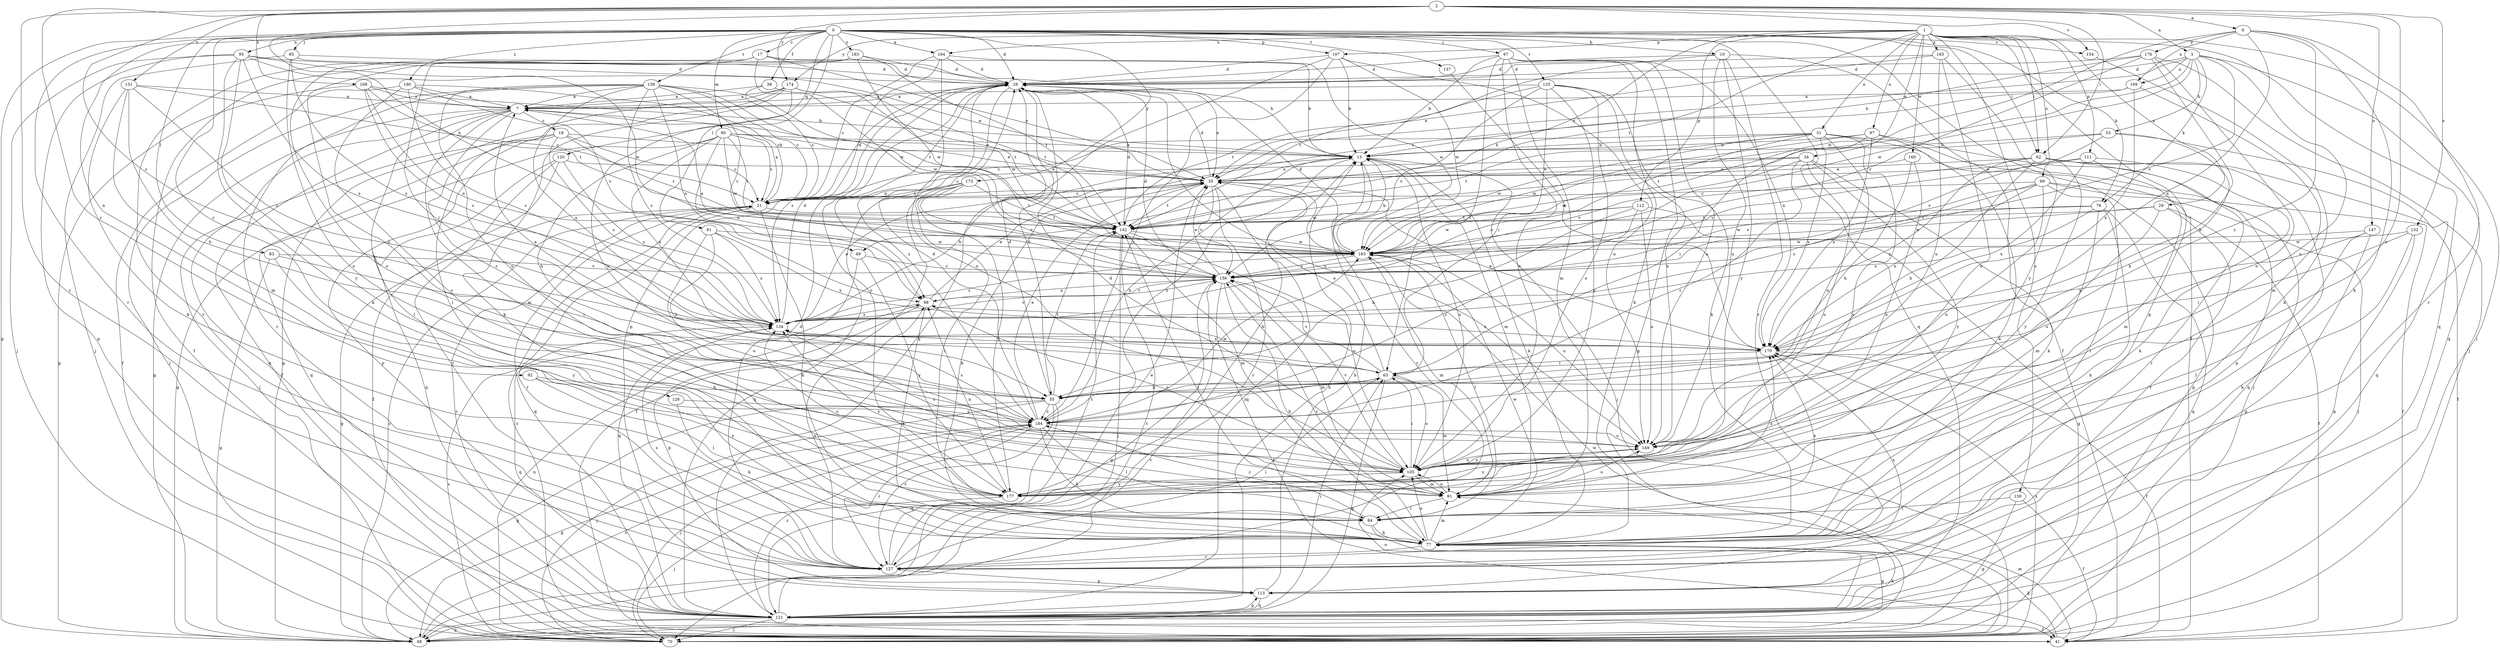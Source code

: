 strict digraph  {
0;
1;
2;
3;
6;
7;
10;
13;
17;
19;
21;
28;
29;
31;
34;
35;
38;
41;
48;
49;
53;
55;
62;
63;
65;
67;
70;
76;
77;
81;
83;
84;
90;
91;
92;
95;
97;
98;
99;
105;
107;
111;
112;
113;
120;
121;
125;
126;
127;
130;
131;
132;
134;
137;
139;
142;
147;
149;
154;
156;
160;
163;
164;
165;
168;
169;
170;
173;
174;
176;
177;
180;
183;
184;
0 -> 10  [label=b];
0 -> 17  [label=c];
0 -> 28  [label=d];
0 -> 38  [label=f];
0 -> 41  [label=f];
0 -> 48  [label=g];
0 -> 62  [label=i];
0 -> 65  [label=j];
0 -> 67  [label=j];
0 -> 76  [label=k];
0 -> 81  [label=l];
0 -> 83  [label=l];
0 -> 90  [label=m];
0 -> 92  [label=n];
0 -> 95  [label=n];
0 -> 107  [label=p];
0 -> 120  [label=q];
0 -> 121  [label=q];
0 -> 125  [label=r];
0 -> 126  [label=r];
0 -> 127  [label=r];
0 -> 137  [label=t];
0 -> 139  [label=t];
0 -> 154  [label=v];
0 -> 164  [label=x];
0 -> 173  [label=y];
0 -> 180  [label=z];
0 -> 183  [label=z];
1 -> 29  [label=e];
1 -> 31  [label=e];
1 -> 34  [label=e];
1 -> 49  [label=h];
1 -> 62  [label=i];
1 -> 70  [label=j];
1 -> 97  [label=n];
1 -> 99  [label=o];
1 -> 107  [label=p];
1 -> 111  [label=p];
1 -> 112  [label=p];
1 -> 113  [label=p];
1 -> 121  [label=q];
1 -> 130  [label=s];
1 -> 142  [label=t];
1 -> 160  [label=w];
1 -> 164  [label=x];
1 -> 165  [label=x];
1 -> 174  [label=y];
2 -> 3  [label=a];
2 -> 6  [label=a];
2 -> 49  [label=h];
2 -> 62  [label=i];
2 -> 105  [label=o];
2 -> 127  [label=r];
2 -> 131  [label=s];
2 -> 132  [label=s];
2 -> 134  [label=s];
2 -> 147  [label=u];
2 -> 154  [label=v];
2 -> 168  [label=x];
2 -> 174  [label=y];
2 -> 184  [label=z];
3 -> 28  [label=d];
3 -> 35  [label=e];
3 -> 53  [label=h];
3 -> 76  [label=k];
3 -> 121  [label=q];
3 -> 142  [label=t];
3 -> 149  [label=u];
3 -> 156  [label=v];
3 -> 163  [label=w];
3 -> 169  [label=x];
6 -> 77  [label=k];
6 -> 127  [label=r];
6 -> 163  [label=w];
6 -> 169  [label=x];
6 -> 170  [label=x];
6 -> 176  [label=y];
6 -> 184  [label=z];
7 -> 19  [label=c];
7 -> 35  [label=e];
7 -> 41  [label=f];
7 -> 48  [label=g];
7 -> 84  [label=l];
7 -> 91  [label=m];
7 -> 121  [label=q];
7 -> 184  [label=z];
10 -> 28  [label=d];
10 -> 41  [label=f];
10 -> 127  [label=r];
10 -> 142  [label=t];
10 -> 149  [label=u];
10 -> 177  [label=y];
13 -> 35  [label=e];
13 -> 70  [label=j];
13 -> 77  [label=k];
13 -> 91  [label=m];
13 -> 105  [label=o];
13 -> 127  [label=r];
13 -> 184  [label=z];
17 -> 13  [label=b];
17 -> 28  [label=d];
17 -> 35  [label=e];
17 -> 63  [label=i];
17 -> 105  [label=o];
17 -> 163  [label=w];
17 -> 184  [label=z];
19 -> 13  [label=b];
19 -> 21  [label=c];
19 -> 70  [label=j];
19 -> 113  [label=p];
19 -> 121  [label=q];
19 -> 134  [label=s];
19 -> 142  [label=t];
21 -> 7  [label=a];
21 -> 28  [label=d];
21 -> 48  [label=g];
21 -> 77  [label=k];
21 -> 121  [label=q];
21 -> 127  [label=r];
21 -> 142  [label=t];
28 -> 7  [label=a];
28 -> 35  [label=e];
28 -> 55  [label=h];
28 -> 98  [label=n];
28 -> 134  [label=s];
28 -> 149  [label=u];
28 -> 177  [label=y];
28 -> 184  [label=z];
29 -> 41  [label=f];
29 -> 127  [label=r];
29 -> 142  [label=t];
29 -> 149  [label=u];
29 -> 163  [label=w];
31 -> 13  [label=b];
31 -> 21  [label=c];
31 -> 48  [label=g];
31 -> 70  [label=j];
31 -> 134  [label=s];
31 -> 142  [label=t];
31 -> 149  [label=u];
31 -> 163  [label=w];
31 -> 170  [label=x];
31 -> 177  [label=y];
34 -> 21  [label=c];
34 -> 35  [label=e];
34 -> 77  [label=k];
34 -> 105  [label=o];
34 -> 163  [label=w];
34 -> 177  [label=y];
34 -> 184  [label=z];
35 -> 21  [label=c];
35 -> 28  [label=d];
35 -> 77  [label=k];
35 -> 121  [label=q];
35 -> 127  [label=r];
35 -> 142  [label=t];
35 -> 156  [label=v];
35 -> 163  [label=w];
38 -> 7  [label=a];
38 -> 21  [label=c];
38 -> 142  [label=t];
41 -> 21  [label=c];
41 -> 77  [label=k];
41 -> 91  [label=m];
48 -> 21  [label=c];
48 -> 156  [label=v];
48 -> 184  [label=z];
49 -> 121  [label=q];
49 -> 156  [label=v];
49 -> 177  [label=y];
53 -> 13  [label=b];
53 -> 55  [label=h];
53 -> 121  [label=q];
53 -> 142  [label=t];
53 -> 156  [label=v];
55 -> 28  [label=d];
55 -> 48  [label=g];
55 -> 70  [label=j];
55 -> 121  [label=q];
55 -> 127  [label=r];
55 -> 142  [label=t];
55 -> 184  [label=z];
62 -> 35  [label=e];
62 -> 41  [label=f];
62 -> 55  [label=h];
62 -> 121  [label=q];
62 -> 127  [label=r];
62 -> 156  [label=v];
62 -> 170  [label=x];
62 -> 177  [label=y];
63 -> 7  [label=a];
63 -> 35  [label=e];
63 -> 48  [label=g];
63 -> 55  [label=h];
63 -> 91  [label=m];
63 -> 105  [label=o];
63 -> 156  [label=v];
63 -> 184  [label=z];
65 -> 13  [label=b];
65 -> 28  [label=d];
65 -> 70  [label=j];
65 -> 105  [label=o];
65 -> 134  [label=s];
67 -> 13  [label=b];
67 -> 28  [label=d];
67 -> 48  [label=g];
67 -> 63  [label=i];
67 -> 77  [label=k];
67 -> 91  [label=m];
67 -> 105  [label=o];
67 -> 149  [label=u];
67 -> 170  [label=x];
70 -> 98  [label=n];
70 -> 134  [label=s];
70 -> 163  [label=w];
70 -> 170  [label=x];
76 -> 77  [label=k];
76 -> 91  [label=m];
76 -> 121  [label=q];
76 -> 134  [label=s];
76 -> 142  [label=t];
76 -> 163  [label=w];
77 -> 91  [label=m];
77 -> 105  [label=o];
77 -> 127  [label=r];
77 -> 142  [label=t];
77 -> 156  [label=v];
77 -> 163  [label=w];
81 -> 55  [label=h];
81 -> 105  [label=o];
81 -> 134  [label=s];
81 -> 163  [label=w];
81 -> 170  [label=x];
83 -> 48  [label=g];
83 -> 63  [label=i];
83 -> 156  [label=v];
83 -> 177  [label=y];
84 -> 48  [label=g];
84 -> 77  [label=k];
84 -> 170  [label=x];
84 -> 184  [label=z];
90 -> 13  [label=b];
90 -> 21  [label=c];
90 -> 35  [label=e];
90 -> 48  [label=g];
90 -> 55  [label=h];
90 -> 98  [label=n];
90 -> 142  [label=t];
90 -> 163  [label=w];
90 -> 170  [label=x];
91 -> 84  [label=l];
91 -> 105  [label=o];
91 -> 134  [label=s];
91 -> 149  [label=u];
91 -> 170  [label=x];
92 -> 55  [label=h];
92 -> 84  [label=l];
92 -> 177  [label=y];
95 -> 28  [label=d];
95 -> 35  [label=e];
95 -> 70  [label=j];
95 -> 77  [label=k];
95 -> 121  [label=q];
95 -> 134  [label=s];
95 -> 163  [label=w];
95 -> 177  [label=y];
97 -> 13  [label=b];
97 -> 63  [label=i];
97 -> 77  [label=k];
97 -> 113  [label=p];
97 -> 163  [label=w];
97 -> 170  [label=x];
98 -> 35  [label=e];
98 -> 77  [label=k];
98 -> 105  [label=o];
98 -> 113  [label=p];
98 -> 134  [label=s];
98 -> 156  [label=v];
99 -> 21  [label=c];
99 -> 41  [label=f];
99 -> 70  [label=j];
99 -> 84  [label=l];
99 -> 134  [label=s];
99 -> 149  [label=u];
99 -> 156  [label=v];
99 -> 170  [label=x];
105 -> 28  [label=d];
105 -> 63  [label=i];
105 -> 91  [label=m];
105 -> 134  [label=s];
105 -> 149  [label=u];
105 -> 156  [label=v];
105 -> 177  [label=y];
107 -> 13  [label=b];
107 -> 28  [label=d];
107 -> 121  [label=q];
107 -> 149  [label=u];
107 -> 163  [label=w];
107 -> 184  [label=z];
111 -> 35  [label=e];
111 -> 77  [label=k];
111 -> 91  [label=m];
111 -> 156  [label=v];
111 -> 170  [label=x];
112 -> 48  [label=g];
112 -> 55  [label=h];
112 -> 142  [label=t];
112 -> 149  [label=u];
112 -> 163  [label=w];
112 -> 184  [label=z];
113 -> 13  [label=b];
113 -> 121  [label=q];
120 -> 35  [label=e];
120 -> 41  [label=f];
120 -> 121  [label=q];
120 -> 127  [label=r];
120 -> 134  [label=s];
121 -> 13  [label=b];
121 -> 21  [label=c];
121 -> 41  [label=f];
121 -> 48  [label=g];
121 -> 63  [label=i];
121 -> 70  [label=j];
121 -> 77  [label=k];
121 -> 105  [label=o];
121 -> 113  [label=p];
121 -> 142  [label=t];
121 -> 184  [label=z];
125 -> 7  [label=a];
125 -> 63  [label=i];
125 -> 77  [label=k];
125 -> 105  [label=o];
125 -> 142  [label=t];
125 -> 149  [label=u];
125 -> 156  [label=v];
125 -> 177  [label=y];
126 -> 77  [label=k];
126 -> 184  [label=z];
127 -> 28  [label=d];
127 -> 35  [label=e];
127 -> 63  [label=i];
127 -> 98  [label=n];
127 -> 113  [label=p];
127 -> 134  [label=s];
127 -> 142  [label=t];
127 -> 170  [label=x];
130 -> 41  [label=f];
130 -> 48  [label=g];
130 -> 84  [label=l];
131 -> 7  [label=a];
131 -> 21  [label=c];
131 -> 55  [label=h];
131 -> 77  [label=k];
131 -> 91  [label=m];
131 -> 134  [label=s];
132 -> 63  [label=i];
132 -> 77  [label=k];
132 -> 113  [label=p];
132 -> 163  [label=w];
134 -> 13  [label=b];
134 -> 28  [label=d];
134 -> 35  [label=e];
134 -> 121  [label=q];
134 -> 156  [label=v];
134 -> 170  [label=x];
137 -> 170  [label=x];
139 -> 7  [label=a];
139 -> 21  [label=c];
139 -> 70  [label=j];
139 -> 98  [label=n];
139 -> 127  [label=r];
139 -> 134  [label=s];
139 -> 142  [label=t];
139 -> 149  [label=u];
139 -> 156  [label=v];
139 -> 163  [label=w];
139 -> 170  [label=x];
142 -> 28  [label=d];
142 -> 70  [label=j];
142 -> 91  [label=m];
142 -> 105  [label=o];
142 -> 163  [label=w];
147 -> 84  [label=l];
147 -> 113  [label=p];
147 -> 163  [label=w];
147 -> 170  [label=x];
149 -> 105  [label=o];
149 -> 177  [label=y];
154 -> 77  [label=k];
156 -> 7  [label=a];
156 -> 28  [label=d];
156 -> 35  [label=e];
156 -> 41  [label=f];
156 -> 48  [label=g];
156 -> 77  [label=k];
156 -> 91  [label=m];
156 -> 98  [label=n];
160 -> 35  [label=e];
160 -> 55  [label=h];
160 -> 105  [label=o];
163 -> 13  [label=b];
163 -> 28  [label=d];
163 -> 84  [label=l];
163 -> 91  [label=m];
163 -> 134  [label=s];
163 -> 149  [label=u];
163 -> 156  [label=v];
164 -> 21  [label=c];
164 -> 28  [label=d];
164 -> 105  [label=o];
164 -> 113  [label=p];
164 -> 163  [label=w];
165 -> 28  [label=d];
165 -> 35  [label=e];
165 -> 105  [label=o];
165 -> 149  [label=u];
165 -> 177  [label=y];
168 -> 7  [label=a];
168 -> 13  [label=b];
168 -> 48  [label=g];
168 -> 98  [label=n];
168 -> 134  [label=s];
168 -> 142  [label=t];
169 -> 7  [label=a];
169 -> 21  [label=c];
169 -> 91  [label=m];
169 -> 170  [label=x];
170 -> 35  [label=e];
170 -> 41  [label=f];
170 -> 63  [label=i];
170 -> 98  [label=n];
173 -> 21  [label=c];
173 -> 41  [label=f];
173 -> 84  [label=l];
173 -> 121  [label=q];
173 -> 142  [label=t];
173 -> 156  [label=v];
173 -> 177  [label=y];
174 -> 7  [label=a];
174 -> 48  [label=g];
174 -> 77  [label=k];
174 -> 84  [label=l];
174 -> 142  [label=t];
174 -> 149  [label=u];
174 -> 163  [label=w];
176 -> 13  [label=b];
176 -> 28  [label=d];
176 -> 55  [label=h];
176 -> 70  [label=j];
176 -> 105  [label=o];
176 -> 156  [label=v];
177 -> 13  [label=b];
177 -> 70  [label=j];
177 -> 98  [label=n];
177 -> 134  [label=s];
180 -> 7  [label=a];
180 -> 21  [label=c];
180 -> 41  [label=f];
180 -> 134  [label=s];
180 -> 156  [label=v];
180 -> 177  [label=y];
183 -> 28  [label=d];
183 -> 41  [label=f];
183 -> 127  [label=r];
183 -> 142  [label=t];
183 -> 163  [label=w];
184 -> 13  [label=b];
184 -> 28  [label=d];
184 -> 35  [label=e];
184 -> 48  [label=g];
184 -> 70  [label=j];
184 -> 77  [label=k];
184 -> 84  [label=l];
184 -> 127  [label=r];
184 -> 134  [label=s];
184 -> 149  [label=u];
184 -> 163  [label=w];
}
